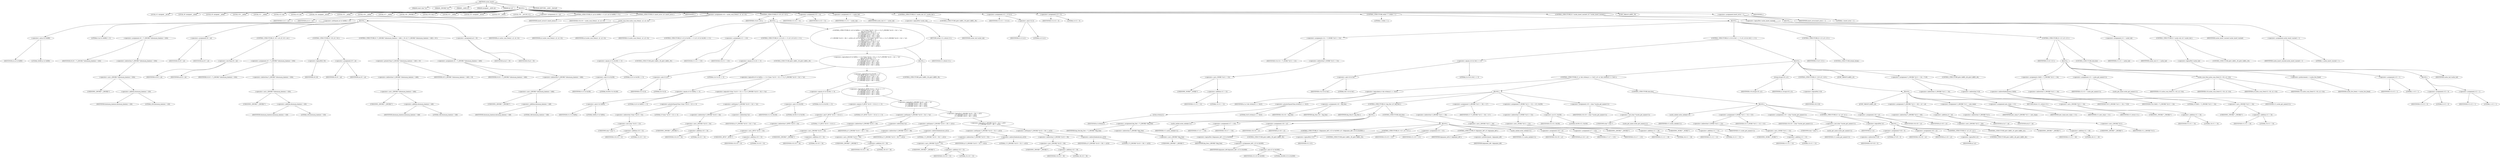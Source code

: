 digraph cache_insert {  
"1000118" [label = "(METHOD,cache_insert)" ]
"1000119" [label = "(PARAM,const char *a1)" ]
"1000120" [label = "(PARAM,_DWORD *a2)" ]
"1000121" [label = "(PARAM,__int64 a3)" ]
"1000122" [label = "(PARAM,unsigned __int64 a4)" ]
"1000123" [label = "(PARAM,int a5)" ]
"1000124" [label = "(BLOCK,,)" ]
"1000125" [label = "(LOCAL,v5: unsigned __int16)" ]
"1000126" [label = "(LOCAL,v8: unsigned __int64)" ]
"1000127" [label = "(LOCAL,v9: unsigned __int64)" ]
"1000128" [label = "(LOCAL,v10: __int64)" ]
"1000129" [label = "(LOCAL,v11: __int64)" ]
"1000130" [label = "(LOCAL,v12: int)" ]
"1000131" [label = "(LOCAL,v13: int)" ]
"1000132" [label = "(LOCAL,v14: unsigned __int16)" ]
"1000133" [label = "(LOCAL,v15: __int64)" ]
"1000134" [label = "(LOCAL,v16: __int64)" ]
"1000135" [label = "(LOCAL,v17: __int64)" ]
"1000136" [label = "(LOCAL,v18: _OWORD *)" ]
"1000137" [label = "(LOCAL,v19: char *)" ]
"1000138" [label = "(LOCAL,v21: __int64)" ]
"1000139" [label = "(LOCAL,v22: unsigned __int16)" ]
"1000140" [label = "(LOCAL,v23: __int64)" ]
"1000141" [label = "(LOCAL,v24: __int128 [ 4 ])" ]
"1000142" [label = "(<operator>.assignment,v5 = a5)" ]
"1000143" [label = "(IDENTIFIER,v5,v5 = a5)" ]
"1000144" [label = "(IDENTIFIER,a5,v5 = a5)" ]
"1000145" [label = "(CONTROL_STRUCTURE,if ( (a5 & 0x980) != 0 ),if ( (a5 & 0x980) != 0 ))" ]
"1000146" [label = "(<operator>.notEquals,(a5 & 0x980) != 0)" ]
"1000147" [label = "(<operator>.and,a5 & 0x980)" ]
"1000148" [label = "(IDENTIFIER,a5,a5 & 0x980)" ]
"1000149" [label = "(LITERAL,0x980,a5 & 0x980)" ]
"1000150" [label = "(LITERAL,0,(a5 & 0x980) != 0)" ]
"1000151" [label = "(BLOCK,,)" ]
"1000152" [label = "(<operator>.assignment,v8 = *(_QWORD *)(dnsmasq_daemon + 456))" ]
"1000153" [label = "(IDENTIFIER,v8,v8 = *(_QWORD *)(dnsmasq_daemon + 456))" ]
"1000154" [label = "(<operator>.indirection,*(_QWORD *)(dnsmasq_daemon + 456))" ]
"1000155" [label = "(<operator>.cast,(_QWORD *)(dnsmasq_daemon + 456))" ]
"1000156" [label = "(UNKNOWN,_QWORD *,_QWORD *)" ]
"1000157" [label = "(<operator>.addition,dnsmasq_daemon + 456)" ]
"1000158" [label = "(IDENTIFIER,dnsmasq_daemon,dnsmasq_daemon + 456)" ]
"1000159" [label = "(LITERAL,456,dnsmasq_daemon + 456)" ]
"1000160" [label = "(<operator>.assignment,v9 = a4)" ]
"1000161" [label = "(IDENTIFIER,v9,v9 = a4)" ]
"1000162" [label = "(IDENTIFIER,a4,v9 = a4)" ]
"1000163" [label = "(CONTROL_STRUCTURE,if ( v8 < a4 ),if ( v8 < a4 ))" ]
"1000164" [label = "(<operator>.lessThan,v8 < a4)" ]
"1000165" [label = "(IDENTIFIER,v8,v8 < a4)" ]
"1000166" [label = "(IDENTIFIER,a4,v8 < a4)" ]
"1000167" [label = "(<operator>.assignment,v9 = *(_QWORD *)(dnsmasq_daemon + 456))" ]
"1000168" [label = "(IDENTIFIER,v9,v9 = *(_QWORD *)(dnsmasq_daemon + 456))" ]
"1000169" [label = "(<operator>.indirection,*(_QWORD *)(dnsmasq_daemon + 456))" ]
"1000170" [label = "(<operator>.cast,(_QWORD *)(dnsmasq_daemon + 456))" ]
"1000171" [label = "(UNKNOWN,_QWORD *,_QWORD *)" ]
"1000172" [label = "(<operator>.addition,dnsmasq_daemon + 456)" ]
"1000173" [label = "(IDENTIFIER,dnsmasq_daemon,dnsmasq_daemon + 456)" ]
"1000174" [label = "(LITERAL,456,dnsmasq_daemon + 456)" ]
"1000175" [label = "(CONTROL_STRUCTURE,if ( !v8 ),if ( !v8 ))" ]
"1000176" [label = "(<operator>.logicalNot,!v8)" ]
"1000177" [label = "(IDENTIFIER,v8,!v8)" ]
"1000178" [label = "(<operator>.assignment,v9 = a4)" ]
"1000179" [label = "(IDENTIFIER,v9,v9 = a4)" ]
"1000180" [label = "(IDENTIFIER,a4,v9 = a4)" ]
"1000181" [label = "(CONTROL_STRUCTURE,if ( *(_QWORD *)(dnsmasq_daemon + 448) > v9 ),if ( *(_QWORD *)(dnsmasq_daemon + 448) > v9 ))" ]
"1000182" [label = "(<operator>.greaterThan,*(_QWORD *)(dnsmasq_daemon + 448) > v9)" ]
"1000183" [label = "(<operator>.indirection,*(_QWORD *)(dnsmasq_daemon + 448))" ]
"1000184" [label = "(<operator>.cast,(_QWORD *)(dnsmasq_daemon + 448))" ]
"1000185" [label = "(UNKNOWN,_QWORD *,_QWORD *)" ]
"1000186" [label = "(<operator>.addition,dnsmasq_daemon + 448)" ]
"1000187" [label = "(IDENTIFIER,dnsmasq_daemon,dnsmasq_daemon + 448)" ]
"1000188" [label = "(LITERAL,448,dnsmasq_daemon + 448)" ]
"1000189" [label = "(IDENTIFIER,v9,*(_QWORD *)(dnsmasq_daemon + 448) > v9)" ]
"1000190" [label = "(<operator>.assignment,v9 = *(_QWORD *)(dnsmasq_daemon + 448))" ]
"1000191" [label = "(IDENTIFIER,v9,v9 = *(_QWORD *)(dnsmasq_daemon + 448))" ]
"1000192" [label = "(<operator>.indirection,*(_QWORD *)(dnsmasq_daemon + 448))" ]
"1000193" [label = "(<operator>.cast,(_QWORD *)(dnsmasq_daemon + 448))" ]
"1000194" [label = "(UNKNOWN,_QWORD *,_QWORD *)" ]
"1000195" [label = "(<operator>.addition,dnsmasq_daemon + 448)" ]
"1000196" [label = "(IDENTIFIER,dnsmasq_daemon,dnsmasq_daemon + 448)" ]
"1000197" [label = "(LITERAL,448,dnsmasq_daemon + 448)" ]
"1000198" [label = "(<operator>.assignment,a4 = v9)" ]
"1000199" [label = "(IDENTIFIER,a4,a4 = v9)" ]
"1000200" [label = "(IDENTIFIER,v9,a4 = v9)" ]
"1000201" [label = "(CONTROL_STRUCTURE,if ( insert_error ),if ( insert_error ))" ]
"1000202" [label = "(IDENTIFIER,insert_error,if ( insert_error ))" ]
"1000203" [label = "(IDENTIFIER,L,)" ]
"1000204" [label = "(<operator>.assignment,v10 = cache_scan_free(a1, a2, a3, v5))" ]
"1000205" [label = "(IDENTIFIER,v10,v10 = cache_scan_free(a1, a2, a3, v5))" ]
"1000206" [label = "(cache_scan_free,cache_scan_free(a1, a2, a3, v5))" ]
"1000207" [label = "(IDENTIFIER,a1,cache_scan_free(a1, a2, a3, v5))" ]
"1000208" [label = "(IDENTIFIER,a2,cache_scan_free(a1, a2, a3, v5))" ]
"1000209" [label = "(IDENTIFIER,a3,cache_scan_free(a1, a2, a3, v5))" ]
"1000210" [label = "(IDENTIFIER,v5,cache_scan_free(a1, a2, a3, v5))" ]
"1000211" [label = "(CONTROL_STRUCTURE,if ( v10 ),if ( v10 ))" ]
"1000212" [label = "(IDENTIFIER,v10,if ( v10 ))" ]
"1000213" [label = "(BLOCK,,)" ]
"1000214" [label = "(CONTROL_STRUCTURE,if ( (v5 & 0x180) == 0 ),if ( (v5 & 0x180) == 0 ))" ]
"1000215" [label = "(<operator>.equals,(v5 & 0x180) == 0)" ]
"1000216" [label = "(<operator>.and,v5 & 0x180)" ]
"1000217" [label = "(IDENTIFIER,v5,v5 & 0x180)" ]
"1000218" [label = "(LITERAL,0x180,v5 & 0x180)" ]
"1000219" [label = "(LITERAL,0,(v5 & 0x180) == 0)" ]
"1000220" [label = "(CONTROL_STRUCTURE,goto LABEL_39;,goto LABEL_39;)" ]
"1000221" [label = "(<operator>.assignment,v11 = v10)" ]
"1000222" [label = "(IDENTIFIER,v11,v11 = v10)" ]
"1000223" [label = "(IDENTIFIER,v10,v11 = v10)" ]
"1000224" [label = "(CONTROL_STRUCTURE,if ( (v5 & 8) == 0 ),if ( (v5 & 8) == 0 ))" ]
"1000225" [label = "(<operator>.equals,(v5 & 8) == 0)" ]
"1000226" [label = "(<operator>.and,v5 & 8)" ]
"1000227" [label = "(IDENTIFIER,v5,v5 & 8)" ]
"1000228" [label = "(LITERAL,8,v5 & 8)" ]
"1000229" [label = "(LITERAL,0,(v5 & 8) == 0)" ]
"1000230" [label = "(CONTROL_STRUCTURE,goto LABEL_39;,goto LABEL_39;)" ]
"1000231" [label = "(CONTROL_STRUCTURE,if ( ((v5 & 0x80u) == 0 || *(char *)(v10 + 52) >= 0 || *(_DWORD *)(v10 + 24) != *a2)\n      && ((v5 & 0x100) == 0\n       || (*(_BYTE *)(v10 + 53) & 1) == 0\n       || *(_DWORD *)(v10 + 24) != *a2\n       || *(_DWORD *)(v10 + 28) != a2[1]\n       || *(_DWORD *)(v10 + 32) != a2[2]\n       || *(_DWORD *)(v10 + 36) != a2[3]) ),if ( ((v5 & 0x80u) == 0 || *(char *)(v10 + 52) >= 0 || *(_DWORD *)(v10 + 24) != *a2)\n      && ((v5 & 0x100) == 0\n       || (*(_BYTE *)(v10 + 53) & 1) == 0\n       || *(_DWORD *)(v10 + 24) != *a2\n       || *(_DWORD *)(v10 + 28) != a2[1]\n       || *(_DWORD *)(v10 + 32) != a2[2]\n       || *(_DWORD *)(v10 + 36) != a2[3]) ))" ]
"1000232" [label = "(<operator>.logicalAnd,((v5 & 0x80u) == 0 || *(char *)(v10 + 52) >= 0 || *(_DWORD *)(v10 + 24) != *a2)\n      && ((v5 & 0x100) == 0\n       || (*(_BYTE *)(v10 + 53) & 1) == 0\n       || *(_DWORD *)(v10 + 24) != *a2\n       || *(_DWORD *)(v10 + 28) != a2[1]\n       || *(_DWORD *)(v10 + 32) != a2[2]\n       || *(_DWORD *)(v10 + 36) != a2[3]))" ]
"1000233" [label = "(<operator>.logicalOr,(v5 & 0x80u) == 0 || *(char *)(v10 + 52) >= 0 || *(_DWORD *)(v10 + 24) != *a2)" ]
"1000234" [label = "(<operator>.equals,(v5 & 0x80u) == 0)" ]
"1000235" [label = "(<operator>.and,v5 & 0x80u)" ]
"1000236" [label = "(IDENTIFIER,v5,v5 & 0x80u)" ]
"1000237" [label = "(LITERAL,0x80u,v5 & 0x80u)" ]
"1000238" [label = "(LITERAL,0,(v5 & 0x80u) == 0)" ]
"1000239" [label = "(<operator>.logicalOr,*(char *)(v10 + 52) >= 0 || *(_DWORD *)(v10 + 24) != *a2)" ]
"1000240" [label = "(<operator>.greaterEqualsThan,*(char *)(v10 + 52) >= 0)" ]
"1000241" [label = "(<operator>.indirection,*(char *)(v10 + 52))" ]
"1000242" [label = "(<operator>.cast,(char *)(v10 + 52))" ]
"1000243" [label = "(UNKNOWN,char *,char *)" ]
"1000244" [label = "(<operator>.addition,v10 + 52)" ]
"1000245" [label = "(IDENTIFIER,v10,v10 + 52)" ]
"1000246" [label = "(LITERAL,52,v10 + 52)" ]
"1000247" [label = "(LITERAL,0,*(char *)(v10 + 52) >= 0)" ]
"1000248" [label = "(<operator>.notEquals,*(_DWORD *)(v10 + 24) != *a2)" ]
"1000249" [label = "(<operator>.indirection,*(_DWORD *)(v10 + 24))" ]
"1000250" [label = "(<operator>.cast,(_DWORD *)(v10 + 24))" ]
"1000251" [label = "(UNKNOWN,_DWORD *,_DWORD *)" ]
"1000252" [label = "(<operator>.addition,v10 + 24)" ]
"1000253" [label = "(IDENTIFIER,v10,v10 + 24)" ]
"1000254" [label = "(LITERAL,24,v10 + 24)" ]
"1000255" [label = "(<operator>.indirection,*a2)" ]
"1000256" [label = "(IDENTIFIER,a2,*(_DWORD *)(v10 + 24) != *a2)" ]
"1000257" [label = "(<operator>.logicalOr,(v5 & 0x100) == 0\n       || (*(_BYTE *)(v10 + 53) & 1) == 0\n       || *(_DWORD *)(v10 + 24) != *a2\n       || *(_DWORD *)(v10 + 28) != a2[1]\n       || *(_DWORD *)(v10 + 32) != a2[2]\n       || *(_DWORD *)(v10 + 36) != a2[3])" ]
"1000258" [label = "(<operator>.equals,(v5 & 0x100) == 0)" ]
"1000259" [label = "(<operator>.and,v5 & 0x100)" ]
"1000260" [label = "(IDENTIFIER,v5,v5 & 0x100)" ]
"1000261" [label = "(LITERAL,0x100,v5 & 0x100)" ]
"1000262" [label = "(LITERAL,0,(v5 & 0x100) == 0)" ]
"1000263" [label = "(<operator>.logicalOr,(*(_BYTE *)(v10 + 53) & 1) == 0\n       || *(_DWORD *)(v10 + 24) != *a2\n       || *(_DWORD *)(v10 + 28) != a2[1]\n       || *(_DWORD *)(v10 + 32) != a2[2]\n       || *(_DWORD *)(v10 + 36) != a2[3])" ]
"1000264" [label = "(<operator>.equals,(*(_BYTE *)(v10 + 53) & 1) == 0)" ]
"1000265" [label = "(<operator>.and,*(_BYTE *)(v10 + 53) & 1)" ]
"1000266" [label = "(<operator>.indirection,*(_BYTE *)(v10 + 53))" ]
"1000267" [label = "(<operator>.cast,(_BYTE *)(v10 + 53))" ]
"1000268" [label = "(UNKNOWN,_BYTE *,_BYTE *)" ]
"1000269" [label = "(<operator>.addition,v10 + 53)" ]
"1000270" [label = "(IDENTIFIER,v10,v10 + 53)" ]
"1000271" [label = "(LITERAL,53,v10 + 53)" ]
"1000272" [label = "(LITERAL,1,*(_BYTE *)(v10 + 53) & 1)" ]
"1000273" [label = "(LITERAL,0,(*(_BYTE *)(v10 + 53) & 1) == 0)" ]
"1000274" [label = "(<operator>.logicalOr,*(_DWORD *)(v10 + 24) != *a2\n       || *(_DWORD *)(v10 + 28) != a2[1]\n       || *(_DWORD *)(v10 + 32) != a2[2]\n       || *(_DWORD *)(v10 + 36) != a2[3])" ]
"1000275" [label = "(<operator>.notEquals,*(_DWORD *)(v10 + 24) != *a2)" ]
"1000276" [label = "(<operator>.indirection,*(_DWORD *)(v10 + 24))" ]
"1000277" [label = "(<operator>.cast,(_DWORD *)(v10 + 24))" ]
"1000278" [label = "(UNKNOWN,_DWORD *,_DWORD *)" ]
"1000279" [label = "(<operator>.addition,v10 + 24)" ]
"1000280" [label = "(IDENTIFIER,v10,v10 + 24)" ]
"1000281" [label = "(LITERAL,24,v10 + 24)" ]
"1000282" [label = "(<operator>.indirection,*a2)" ]
"1000283" [label = "(IDENTIFIER,a2,*(_DWORD *)(v10 + 24) != *a2)" ]
"1000284" [label = "(<operator>.logicalOr,*(_DWORD *)(v10 + 28) != a2[1]\n       || *(_DWORD *)(v10 + 32) != a2[2]\n       || *(_DWORD *)(v10 + 36) != a2[3])" ]
"1000285" [label = "(<operator>.notEquals,*(_DWORD *)(v10 + 28) != a2[1])" ]
"1000286" [label = "(<operator>.indirection,*(_DWORD *)(v10 + 28))" ]
"1000287" [label = "(<operator>.cast,(_DWORD *)(v10 + 28))" ]
"1000288" [label = "(UNKNOWN,_DWORD *,_DWORD *)" ]
"1000289" [label = "(<operator>.addition,v10 + 28)" ]
"1000290" [label = "(IDENTIFIER,v10,v10 + 28)" ]
"1000291" [label = "(LITERAL,28,v10 + 28)" ]
"1000292" [label = "(<operator>.indirectIndexAccess,a2[1])" ]
"1000293" [label = "(IDENTIFIER,a2,*(_DWORD *)(v10 + 28) != a2[1])" ]
"1000294" [label = "(LITERAL,1,*(_DWORD *)(v10 + 28) != a2[1])" ]
"1000295" [label = "(<operator>.logicalOr,*(_DWORD *)(v10 + 32) != a2[2]\n       || *(_DWORD *)(v10 + 36) != a2[3])" ]
"1000296" [label = "(<operator>.notEquals,*(_DWORD *)(v10 + 32) != a2[2])" ]
"1000297" [label = "(<operator>.indirection,*(_DWORD *)(v10 + 32))" ]
"1000298" [label = "(<operator>.cast,(_DWORD *)(v10 + 32))" ]
"1000299" [label = "(UNKNOWN,_DWORD *,_DWORD *)" ]
"1000300" [label = "(<operator>.addition,v10 + 32)" ]
"1000301" [label = "(IDENTIFIER,v10,v10 + 32)" ]
"1000302" [label = "(LITERAL,32,v10 + 32)" ]
"1000303" [label = "(<operator>.indirectIndexAccess,a2[2])" ]
"1000304" [label = "(IDENTIFIER,a2,*(_DWORD *)(v10 + 32) != a2[2])" ]
"1000305" [label = "(LITERAL,2,*(_DWORD *)(v10 + 32) != a2[2])" ]
"1000306" [label = "(<operator>.notEquals,*(_DWORD *)(v10 + 36) != a2[3])" ]
"1000307" [label = "(<operator>.indirection,*(_DWORD *)(v10 + 36))" ]
"1000308" [label = "(<operator>.cast,(_DWORD *)(v10 + 36))" ]
"1000309" [label = "(UNKNOWN,_DWORD *,_DWORD *)" ]
"1000310" [label = "(<operator>.addition,v10 + 36)" ]
"1000311" [label = "(IDENTIFIER,v10,v10 + 36)" ]
"1000312" [label = "(LITERAL,36,v10 + 36)" ]
"1000313" [label = "(<operator>.indirectIndexAccess,a2[3])" ]
"1000314" [label = "(IDENTIFIER,a2,*(_DWORD *)(v10 + 36) != a2[3])" ]
"1000315" [label = "(LITERAL,3,*(_DWORD *)(v10 + 36) != a2[3])" ]
"1000316" [label = "(BLOCK,,)" ]
"1000317" [label = "(CONTROL_STRUCTURE,goto LABEL_39;,goto LABEL_39;)" ]
"1000318" [label = "(RETURN,return v11;,return v11;)" ]
"1000319" [label = "(IDENTIFIER,v11,return v11;)" ]
"1000320" [label = "(<operator>.assignment,v22 = v5)" ]
"1000321" [label = "(IDENTIFIER,v22,v22 = v5)" ]
"1000322" [label = "(IDENTIFIER,v5,v22 = v5)" ]
"1000323" [label = "(<operator>.assignment,v11 = cache_tail)" ]
"1000324" [label = "(IDENTIFIER,v11,v11 = cache_tail)" ]
"1000325" [label = "(IDENTIFIER,cache_tail,v11 = cache_tail)" ]
"1000326" [label = "(CONTROL_STRUCTURE,if ( !cache_tail ),if ( !cache_tail ))" ]
"1000327" [label = "(<operator>.logicalNot,!cache_tail)" ]
"1000328" [label = "(IDENTIFIER,cache_tail,!cache_tail)" ]
"1000329" [label = "(CONTROL_STRUCTURE,goto LABEL_39;,goto LABEL_39;)" ]
"1000330" [label = "(<operator>.assignment,v12 = v5 & 4)" ]
"1000331" [label = "(IDENTIFIER,v12,v12 = v5 & 4)" ]
"1000332" [label = "(<operator>.and,v5 & 4)" ]
"1000333" [label = "(IDENTIFIER,v5,v5 & 4)" ]
"1000334" [label = "(LITERAL,4,v5 & 4)" ]
"1000335" [label = "(<operator>.assignment,v13 = 0)" ]
"1000336" [label = "(IDENTIFIER,v13,v13 = 0)" ]
"1000337" [label = "(LITERAL,0,v13 = 0)" ]
"1000338" [label = "(CONTROL_STRUCTURE,while ( 1 ),while ( 1 ))" ]
"1000339" [label = "(LITERAL,1,while ( 1 ))" ]
"1000340" [label = "(BLOCK,,)" ]
"1000341" [label = "(<operator>.assignment,v14 = *(_WORD *)(v11 + 52))" ]
"1000342" [label = "(IDENTIFIER,v14,v14 = *(_WORD *)(v11 + 52))" ]
"1000343" [label = "(<operator>.indirection,*(_WORD *)(v11 + 52))" ]
"1000344" [label = "(<operator>.cast,(_WORD *)(v11 + 52))" ]
"1000345" [label = "(UNKNOWN,_WORD *,_WORD *)" ]
"1000346" [label = "(<operator>.addition,v11 + 52)" ]
"1000347" [label = "(IDENTIFIER,v11,v11 + 52)" ]
"1000348" [label = "(LITERAL,52,v11 + 52)" ]
"1000349" [label = "(CONTROL_STRUCTURE,if ( (v14 & 0xC) == 0 ),if ( (v14 & 0xC) == 0 ))" ]
"1000350" [label = "(<operator>.equals,(v14 & 0xC) == 0)" ]
"1000351" [label = "(<operator>.and,v14 & 0xC)" ]
"1000352" [label = "(IDENTIFIER,v14,v14 & 0xC)" ]
"1000353" [label = "(LITERAL,0xC,v14 & 0xC)" ]
"1000354" [label = "(LITERAL,0,(v14 & 0xC) == 0)" ]
"1000355" [label = "(BLOCK,,)" ]
"1000356" [label = "(CONTROL_STRUCTURE,if ( a1 && strlen(a1) >= 0x32 ),if ( a1 && strlen(a1) >= 0x32 ))" ]
"1000357" [label = "(<operator>.logicalAnd,a1 && strlen(a1) >= 0x32)" ]
"1000358" [label = "(IDENTIFIER,a1,a1 && strlen(a1) >= 0x32)" ]
"1000359" [label = "(<operator>.greaterEqualsThan,strlen(a1) >= 0x32)" ]
"1000360" [label = "(strlen,strlen(a1))" ]
"1000361" [label = "(IDENTIFIER,a1,strlen(a1))" ]
"1000362" [label = "(LITERAL,0x32,strlen(a1) >= 0x32)" ]
"1000363" [label = "(BLOCK,,)" ]
"1000364" [label = "(<operator>.assignment,v16 = big_free)" ]
"1000365" [label = "(IDENTIFIER,v16,v16 = big_free)" ]
"1000366" [label = "(IDENTIFIER,big_free,v16 = big_free)" ]
"1000367" [label = "(CONTROL_STRUCTURE,if ( big_free ),if ( big_free ))" ]
"1000368" [label = "(IDENTIFIER,big_free,if ( big_free ))" ]
"1000369" [label = "(BLOCK,,)" ]
"1000370" [label = "(<operator>.assignment,big_free = *(_QWORD *)big_free)" ]
"1000371" [label = "(IDENTIFIER,big_free,big_free = *(_QWORD *)big_free)" ]
"1000372" [label = "(<operator>.indirection,*(_QWORD *)big_free)" ]
"1000373" [label = "(<operator>.cast,(_QWORD *)big_free)" ]
"1000374" [label = "(UNKNOWN,_QWORD *,_QWORD *)" ]
"1000375" [label = "(IDENTIFIER,big_free,(_QWORD *)big_free)" ]
"1000376" [label = "(cache_unlink,cache_unlink(v11))" ]
"1000377" [label = "(IDENTIFIER,v11,cache_unlink(v11))" ]
"1000378" [label = "(<operator>.assignment,v17 = v16)" ]
"1000379" [label = "(IDENTIFIER,v17,v17 = v16)" ]
"1000380" [label = "(IDENTIFIER,v16,v17 = v16)" ]
"1000381" [label = "(<operator>.assignment,v18 = a2)" ]
"1000382" [label = "(IDENTIFIER,v18,v18 = a2)" ]
"1000383" [label = "(IDENTIFIER,a2,v18 = a2)" ]
"1000384" [label = "(CONTROL_STRUCTURE,else,else)" ]
"1000385" [label = "(BLOCK,,)" ]
"1000386" [label = "(CONTROL_STRUCTURE,if ( !(bignames_left | v22 & 0x5000) ),if ( !(bignames_left | v22 & 0x5000) ))" ]
"1000387" [label = "(<operator>.logicalNot,!(bignames_left | v22 & 0x5000))" ]
"1000388" [label = "(<operator>.or,bignames_left | v22 & 0x5000)" ]
"1000389" [label = "(IDENTIFIER,bignames_left,bignames_left | v22 & 0x5000)" ]
"1000390" [label = "(<operator>.and,v22 & 0x5000)" ]
"1000391" [label = "(IDENTIFIER,v22,v22 & 0x5000)" ]
"1000392" [label = "(LITERAL,0x5000,v22 & 0x5000)" ]
"1000393" [label = "(CONTROL_STRUCTURE,goto LABEL_39;,goto LABEL_39;)" ]
"1000394" [label = "(CONTROL_STRUCTURE,if ( !v21 ),if ( !v21 ))" ]
"1000395" [label = "(<operator>.logicalNot,!v21)" ]
"1000396" [label = "(IDENTIFIER,v21,!v21)" ]
"1000397" [label = "(CONTROL_STRUCTURE,goto LABEL_39;,goto LABEL_39;)" ]
"1000398" [label = "(<operator>.assignment,v23 = v21)" ]
"1000399" [label = "(IDENTIFIER,v23,v23 = v21)" ]
"1000400" [label = "(IDENTIFIER,v21,v23 = v21)" ]
"1000401" [label = "(CONTROL_STRUCTURE,if ( bignames_left ),if ( bignames_left ))" ]
"1000402" [label = "(IDENTIFIER,bignames_left,if ( bignames_left ))" ]
"1000403" [label = "(<operator>.preDecrement,--bignames_left)" ]
"1000404" [label = "(IDENTIFIER,bignames_left,--bignames_left)" ]
"1000405" [label = "(cache_unlink,cache_unlink(v11))" ]
"1000406" [label = "(IDENTIFIER,v11,cache_unlink(v11))" ]
"1000407" [label = "(<operator>.assignment,v18 = a2)" ]
"1000408" [label = "(IDENTIFIER,v18,v18 = a2)" ]
"1000409" [label = "(IDENTIFIER,a2,v18 = a2)" ]
"1000410" [label = "(<operator>.assignment,v17 = v23)" ]
"1000411" [label = "(IDENTIFIER,v17,v17 = v23)" ]
"1000412" [label = "(IDENTIFIER,v23,v17 = v23)" ]
"1000413" [label = "(<operator>.assignment,*(_QWORD *)(v11 + 56) = v17)" ]
"1000414" [label = "(<operator>.indirection,*(_QWORD *)(v11 + 56))" ]
"1000415" [label = "(<operator>.cast,(_QWORD *)(v11 + 56))" ]
"1000416" [label = "(UNKNOWN,_QWORD *,_QWORD *)" ]
"1000417" [label = "(<operator>.addition,v11 + 56)" ]
"1000418" [label = "(IDENTIFIER,v11,v11 + 56)" ]
"1000419" [label = "(LITERAL,56,v11 + 56)" ]
"1000420" [label = "(IDENTIFIER,v17,*(_QWORD *)(v11 + 56) = v17)" ]
"1000421" [label = "(<operator>.assignment,*(_WORD *)(v11 + 52) = v22 | 0x200)" ]
"1000422" [label = "(<operator>.indirection,*(_WORD *)(v11 + 52))" ]
"1000423" [label = "(<operator>.cast,(_WORD *)(v11 + 52))" ]
"1000424" [label = "(UNKNOWN,_WORD *,_WORD *)" ]
"1000425" [label = "(<operator>.addition,v11 + 52)" ]
"1000426" [label = "(IDENTIFIER,v11,v11 + 52)" ]
"1000427" [label = "(LITERAL,52,v11 + 52)" ]
"1000428" [label = "(<operator>.or,v22 | 0x200)" ]
"1000429" [label = "(IDENTIFIER,v22,v22 | 0x200)" ]
"1000430" [label = "(LITERAL,0x200,v22 | 0x200)" ]
"1000431" [label = "(<operator>.assignment,v19 = (char *)cache_get_name(v11))" ]
"1000432" [label = "(IDENTIFIER,v19,v19 = (char *)cache_get_name(v11))" ]
"1000433" [label = "(<operator>.cast,(char *)cache_get_name(v11))" ]
"1000434" [label = "(UNKNOWN,char *,char *)" ]
"1000435" [label = "(cache_get_name,cache_get_name(v11))" ]
"1000436" [label = "(IDENTIFIER,v11,cache_get_name(v11))" ]
"1000437" [label = "(CONTROL_STRUCTURE,else,else)" ]
"1000438" [label = "(BLOCK,,)" ]
"1000439" [label = "(cache_unlink,cache_unlink(v11))" ]
"1000440" [label = "(IDENTIFIER,v11,cache_unlink(v11))" ]
"1000441" [label = "(<operator>.assignment,*(_WORD *)(v11 + 52) = v22)" ]
"1000442" [label = "(<operator>.indirection,*(_WORD *)(v11 + 52))" ]
"1000443" [label = "(<operator>.cast,(_WORD *)(v11 + 52))" ]
"1000444" [label = "(UNKNOWN,_WORD *,_WORD *)" ]
"1000445" [label = "(<operator>.addition,v11 + 52)" ]
"1000446" [label = "(IDENTIFIER,v11,v11 + 52)" ]
"1000447" [label = "(LITERAL,52,v11 + 52)" ]
"1000448" [label = "(IDENTIFIER,v22,*(_WORD *)(v11 + 52) = v22)" ]
"1000449" [label = "(<operator>.assignment,v19 = (char *)cache_get_name(v11))" ]
"1000450" [label = "(IDENTIFIER,v19,v19 = (char *)cache_get_name(v11))" ]
"1000451" [label = "(<operator>.cast,(char *)cache_get_name(v11))" ]
"1000452" [label = "(UNKNOWN,char *,char *)" ]
"1000453" [label = "(cache_get_name,cache_get_name(v11))" ]
"1000454" [label = "(IDENTIFIER,v11,cache_get_name(v11))" ]
"1000455" [label = "(CONTROL_STRUCTURE,if ( !a1 ),if ( !a1 ))" ]
"1000456" [label = "(<operator>.logicalNot,!a1)" ]
"1000457" [label = "(IDENTIFIER,a1,!a1)" ]
"1000458" [label = "(BLOCK,,)" ]
"1000459" [label = "(<operator>.assignment,*v19 = 0)" ]
"1000460" [label = "(<operator>.indirection,*v19)" ]
"1000461" [label = "(IDENTIFIER,v19,*v19 = 0)" ]
"1000462" [label = "(LITERAL,0,*v19 = 0)" ]
"1000463" [label = "(<operator>.assignment,v18 = a2)" ]
"1000464" [label = "(IDENTIFIER,v18,v18 = a2)" ]
"1000465" [label = "(IDENTIFIER,a2,v18 = a2)" ]
"1000466" [label = "(CONTROL_STRUCTURE,if ( !a2 ),if ( !a2 ))" ]
"1000467" [label = "(<operator>.logicalNot,!a2)" ]
"1000468" [label = "(IDENTIFIER,a2,!a2)" ]
"1000469" [label = "(CONTROL_STRUCTURE,goto LABEL_46;,goto LABEL_46;)" ]
"1000470" [label = "(CONTROL_STRUCTURE,goto LABEL_45;,goto LABEL_45;)" ]
"1000471" [label = "(<operator>.assignment,v18 = a2)" ]
"1000472" [label = "(IDENTIFIER,v18,v18 = a2)" ]
"1000473" [label = "(IDENTIFIER,a2,v18 = a2)" ]
"1000474" [label = "(strcpy,strcpy(v19, a1))" ]
"1000475" [label = "(IDENTIFIER,v19,strcpy(v19, a1))" ]
"1000476" [label = "(IDENTIFIER,a1,strcpy(v19, a1))" ]
"1000477" [label = "(CONTROL_STRUCTURE,if ( !v18 ),if ( !v18 ))" ]
"1000478" [label = "(<operator>.logicalNot,!v18)" ]
"1000479" [label = "(IDENTIFIER,v18,!v18)" ]
"1000480" [label = "(BLOCK,,)" ]
"1000481" [label = "(JUMP_TARGET,LABEL_46)" ]
"1000482" [label = "(<operator>.assignment,*(_QWORD *)(v11 + 40) = a3 + a4)" ]
"1000483" [label = "(<operator>.indirection,*(_QWORD *)(v11 + 40))" ]
"1000484" [label = "(<operator>.cast,(_QWORD *)(v11 + 40))" ]
"1000485" [label = "(UNKNOWN,_QWORD *,_QWORD *)" ]
"1000486" [label = "(<operator>.addition,v11 + 40)" ]
"1000487" [label = "(IDENTIFIER,v11,v11 + 40)" ]
"1000488" [label = "(LITERAL,40,v11 + 40)" ]
"1000489" [label = "(<operator>.addition,a3 + a4)" ]
"1000490" [label = "(IDENTIFIER,a3,a3 + a4)" ]
"1000491" [label = "(IDENTIFIER,a4,a3 + a4)" ]
"1000492" [label = "(<operator>.assignment,*(_QWORD *)v11 = new_chain)" ]
"1000493" [label = "(<operator>.indirection,*(_QWORD *)v11)" ]
"1000494" [label = "(<operator>.cast,(_QWORD *)v11)" ]
"1000495" [label = "(UNKNOWN,_QWORD *,_QWORD *)" ]
"1000496" [label = "(IDENTIFIER,v11,(_QWORD *)v11)" ]
"1000497" [label = "(IDENTIFIER,new_chain,*(_QWORD *)v11 = new_chain)" ]
"1000498" [label = "(<operator>.assignment,new_chain = v11)" ]
"1000499" [label = "(IDENTIFIER,new_chain,new_chain = v11)" ]
"1000500" [label = "(IDENTIFIER,v11,new_chain = v11)" ]
"1000501" [label = "(RETURN,return v11;,return v11;)" ]
"1000502" [label = "(IDENTIFIER,v11,return v11;)" ]
"1000503" [label = "(JUMP_TARGET,LABEL_45)" ]
"1000504" [label = "(<operator>.assignment,*(_OWORD *)(v11 + 24) = *v18)" ]
"1000505" [label = "(<operator>.indirection,*(_OWORD *)(v11 + 24))" ]
"1000506" [label = "(<operator>.cast,(_OWORD *)(v11 + 24))" ]
"1000507" [label = "(UNKNOWN,_OWORD *,_OWORD *)" ]
"1000508" [label = "(<operator>.addition,v11 + 24)" ]
"1000509" [label = "(IDENTIFIER,v11,v11 + 24)" ]
"1000510" [label = "(LITERAL,24,v11 + 24)" ]
"1000511" [label = "(<operator>.indirection,*v18)" ]
"1000512" [label = "(IDENTIFIER,v18,*(_OWORD *)(v11 + 24) = *v18)" ]
"1000513" [label = "(CONTROL_STRUCTURE,goto LABEL_46;,goto LABEL_46;)" ]
"1000514" [label = "(CONTROL_STRUCTURE,if ( v13 ),if ( v13 ))" ]
"1000515" [label = "(IDENTIFIER,v13,if ( v13 ))" ]
"1000516" [label = "(CONTROL_STRUCTURE,break;,break;)" ]
"1000517" [label = "(CONTROL_STRUCTURE,if ( v12 ),if ( v12 ))" ]
"1000518" [label = "(IDENTIFIER,v12,if ( v12 ))" ]
"1000519" [label = "(BLOCK,,)" ]
"1000520" [label = "(<operator>.assignment,v24[0] = *(_OWORD *)(v11 + 24))" ]
"1000521" [label = "(<operator>.indirectIndexAccess,v24[0])" ]
"1000522" [label = "(IDENTIFIER,v24,v24[0] = *(_OWORD *)(v11 + 24))" ]
"1000523" [label = "(LITERAL,0,v24[0] = *(_OWORD *)(v11 + 24))" ]
"1000524" [label = "(<operator>.indirection,*(_OWORD *)(v11 + 24))" ]
"1000525" [label = "(<operator>.cast,(_OWORD *)(v11 + 24))" ]
"1000526" [label = "(UNKNOWN,_OWORD *,_OWORD *)" ]
"1000527" [label = "(<operator>.addition,v11 + 24)" ]
"1000528" [label = "(IDENTIFIER,v11,v11 + 24)" ]
"1000529" [label = "(LITERAL,24,v11 + 24)" ]
"1000530" [label = "(<operator>.assignment,v15 = cache_get_name(v11))" ]
"1000531" [label = "(IDENTIFIER,v15,v15 = cache_get_name(v11))" ]
"1000532" [label = "(cache_get_name,cache_get_name(v11))" ]
"1000533" [label = "(IDENTIFIER,v11,cache_get_name(v11))" ]
"1000534" [label = "(cache_scan_free,cache_scan_free(v15, v24, a3, v14))" ]
"1000535" [label = "(IDENTIFIER,v15,cache_scan_free(v15, v24, a3, v14))" ]
"1000536" [label = "(IDENTIFIER,v24,cache_scan_free(v15, v24, a3, v14))" ]
"1000537" [label = "(IDENTIFIER,a3,cache_scan_free(v15, v24, a3, v14))" ]
"1000538" [label = "(IDENTIFIER,v14,cache_scan_free(v15, v24, a3, v14))" ]
"1000539" [label = "(<operator>.preIncrement,++cache_live_freed)" ]
"1000540" [label = "(IDENTIFIER,cache_live_freed,++cache_live_freed)" ]
"1000541" [label = "(<operator>.assignment,v13 = 1)" ]
"1000542" [label = "(IDENTIFIER,v13,v13 = 1)" ]
"1000543" [label = "(LITERAL,1,v13 = 1)" ]
"1000544" [label = "(CONTROL_STRUCTURE,else,else)" ]
"1000545" [label = "(BLOCK,,)" ]
"1000546" [label = "(<operator>.assignment,v13 = 0)" ]
"1000547" [label = "(IDENTIFIER,v13,v13 = 0)" ]
"1000548" [label = "(LITERAL,0,v13 = 0)" ]
"1000549" [label = "(<operator>.assignment,v12 = 1)" ]
"1000550" [label = "(IDENTIFIER,v12,v12 = 1)" ]
"1000551" [label = "(LITERAL,1,v12 = 1)" ]
"1000552" [label = "(<operator>.assignment,v11 = cache_tail)" ]
"1000553" [label = "(IDENTIFIER,v11,v11 = cache_tail)" ]
"1000554" [label = "(IDENTIFIER,cache_tail,v11 = cache_tail)" ]
"1000555" [label = "(CONTROL_STRUCTURE,if ( !cache_tail ),if ( !cache_tail ))" ]
"1000556" [label = "(<operator>.logicalNot,!cache_tail)" ]
"1000557" [label = "(IDENTIFIER,cache_tail,!cache_tail)" ]
"1000558" [label = "(CONTROL_STRUCTURE,goto LABEL_39;,goto LABEL_39;)" ]
"1000559" [label = "(CONTROL_STRUCTURE,if ( !cache_insert_warned ),if ( !cache_insert_warned ))" ]
"1000560" [label = "(<operator>.logicalNot,!cache_insert_warned)" ]
"1000561" [label = "(IDENTIFIER,cache_insert_warned,!cache_insert_warned)" ]
"1000562" [label = "(BLOCK,,)" ]
"1000563" [label = "(<operator>.assignment,cache_insert_warned = 1)" ]
"1000564" [label = "(IDENTIFIER,cache_insert_warned,cache_insert_warned = 1)" ]
"1000565" [label = "(LITERAL,1,cache_insert_warned = 1)" ]
"1000566" [label = "(JUMP_TARGET,LABEL_39)" ]
"1000567" [label = "(<operator>.assignment,insert_error = 1)" ]
"1000568" [label = "(IDENTIFIER,insert_error,insert_error = 1)" ]
"1000569" [label = "(LITERAL,1,insert_error = 1)" ]
"1000570" [label = "(IDENTIFIER,L,)" ]
"1000571" [label = "(METHOD_RETURN,__int64 __fastcall)" ]
  "1000118" -> "1000119" 
  "1000118" -> "1000120" 
  "1000118" -> "1000121" 
  "1000118" -> "1000122" 
  "1000118" -> "1000123" 
  "1000118" -> "1000124" 
  "1000118" -> "1000571" 
  "1000124" -> "1000125" 
  "1000124" -> "1000126" 
  "1000124" -> "1000127" 
  "1000124" -> "1000128" 
  "1000124" -> "1000129" 
  "1000124" -> "1000130" 
  "1000124" -> "1000131" 
  "1000124" -> "1000132" 
  "1000124" -> "1000133" 
  "1000124" -> "1000134" 
  "1000124" -> "1000135" 
  "1000124" -> "1000136" 
  "1000124" -> "1000137" 
  "1000124" -> "1000138" 
  "1000124" -> "1000139" 
  "1000124" -> "1000140" 
  "1000124" -> "1000141" 
  "1000124" -> "1000142" 
  "1000124" -> "1000145" 
  "1000124" -> "1000201" 
  "1000124" -> "1000203" 
  "1000124" -> "1000204" 
  "1000124" -> "1000211" 
  "1000124" -> "1000320" 
  "1000124" -> "1000323" 
  "1000124" -> "1000326" 
  "1000124" -> "1000330" 
  "1000124" -> "1000335" 
  "1000124" -> "1000338" 
  "1000124" -> "1000559" 
  "1000124" -> "1000566" 
  "1000124" -> "1000567" 
  "1000124" -> "1000570" 
  "1000142" -> "1000143" 
  "1000142" -> "1000144" 
  "1000145" -> "1000146" 
  "1000145" -> "1000151" 
  "1000146" -> "1000147" 
  "1000146" -> "1000150" 
  "1000147" -> "1000148" 
  "1000147" -> "1000149" 
  "1000151" -> "1000152" 
  "1000151" -> "1000160" 
  "1000151" -> "1000163" 
  "1000151" -> "1000175" 
  "1000151" -> "1000181" 
  "1000151" -> "1000198" 
  "1000152" -> "1000153" 
  "1000152" -> "1000154" 
  "1000154" -> "1000155" 
  "1000155" -> "1000156" 
  "1000155" -> "1000157" 
  "1000157" -> "1000158" 
  "1000157" -> "1000159" 
  "1000160" -> "1000161" 
  "1000160" -> "1000162" 
  "1000163" -> "1000164" 
  "1000163" -> "1000167" 
  "1000164" -> "1000165" 
  "1000164" -> "1000166" 
  "1000167" -> "1000168" 
  "1000167" -> "1000169" 
  "1000169" -> "1000170" 
  "1000170" -> "1000171" 
  "1000170" -> "1000172" 
  "1000172" -> "1000173" 
  "1000172" -> "1000174" 
  "1000175" -> "1000176" 
  "1000175" -> "1000178" 
  "1000176" -> "1000177" 
  "1000178" -> "1000179" 
  "1000178" -> "1000180" 
  "1000181" -> "1000182" 
  "1000181" -> "1000190" 
  "1000182" -> "1000183" 
  "1000182" -> "1000189" 
  "1000183" -> "1000184" 
  "1000184" -> "1000185" 
  "1000184" -> "1000186" 
  "1000186" -> "1000187" 
  "1000186" -> "1000188" 
  "1000190" -> "1000191" 
  "1000190" -> "1000192" 
  "1000192" -> "1000193" 
  "1000193" -> "1000194" 
  "1000193" -> "1000195" 
  "1000195" -> "1000196" 
  "1000195" -> "1000197" 
  "1000198" -> "1000199" 
  "1000198" -> "1000200" 
  "1000201" -> "1000202" 
  "1000204" -> "1000205" 
  "1000204" -> "1000206" 
  "1000206" -> "1000207" 
  "1000206" -> "1000208" 
  "1000206" -> "1000209" 
  "1000206" -> "1000210" 
  "1000211" -> "1000212" 
  "1000211" -> "1000213" 
  "1000213" -> "1000214" 
  "1000213" -> "1000221" 
  "1000213" -> "1000224" 
  "1000213" -> "1000231" 
  "1000213" -> "1000318" 
  "1000214" -> "1000215" 
  "1000214" -> "1000220" 
  "1000215" -> "1000216" 
  "1000215" -> "1000219" 
  "1000216" -> "1000217" 
  "1000216" -> "1000218" 
  "1000221" -> "1000222" 
  "1000221" -> "1000223" 
  "1000224" -> "1000225" 
  "1000224" -> "1000230" 
  "1000225" -> "1000226" 
  "1000225" -> "1000229" 
  "1000226" -> "1000227" 
  "1000226" -> "1000228" 
  "1000231" -> "1000232" 
  "1000231" -> "1000316" 
  "1000232" -> "1000233" 
  "1000232" -> "1000257" 
  "1000233" -> "1000234" 
  "1000233" -> "1000239" 
  "1000234" -> "1000235" 
  "1000234" -> "1000238" 
  "1000235" -> "1000236" 
  "1000235" -> "1000237" 
  "1000239" -> "1000240" 
  "1000239" -> "1000248" 
  "1000240" -> "1000241" 
  "1000240" -> "1000247" 
  "1000241" -> "1000242" 
  "1000242" -> "1000243" 
  "1000242" -> "1000244" 
  "1000244" -> "1000245" 
  "1000244" -> "1000246" 
  "1000248" -> "1000249" 
  "1000248" -> "1000255" 
  "1000249" -> "1000250" 
  "1000250" -> "1000251" 
  "1000250" -> "1000252" 
  "1000252" -> "1000253" 
  "1000252" -> "1000254" 
  "1000255" -> "1000256" 
  "1000257" -> "1000258" 
  "1000257" -> "1000263" 
  "1000258" -> "1000259" 
  "1000258" -> "1000262" 
  "1000259" -> "1000260" 
  "1000259" -> "1000261" 
  "1000263" -> "1000264" 
  "1000263" -> "1000274" 
  "1000264" -> "1000265" 
  "1000264" -> "1000273" 
  "1000265" -> "1000266" 
  "1000265" -> "1000272" 
  "1000266" -> "1000267" 
  "1000267" -> "1000268" 
  "1000267" -> "1000269" 
  "1000269" -> "1000270" 
  "1000269" -> "1000271" 
  "1000274" -> "1000275" 
  "1000274" -> "1000284" 
  "1000275" -> "1000276" 
  "1000275" -> "1000282" 
  "1000276" -> "1000277" 
  "1000277" -> "1000278" 
  "1000277" -> "1000279" 
  "1000279" -> "1000280" 
  "1000279" -> "1000281" 
  "1000282" -> "1000283" 
  "1000284" -> "1000285" 
  "1000284" -> "1000295" 
  "1000285" -> "1000286" 
  "1000285" -> "1000292" 
  "1000286" -> "1000287" 
  "1000287" -> "1000288" 
  "1000287" -> "1000289" 
  "1000289" -> "1000290" 
  "1000289" -> "1000291" 
  "1000292" -> "1000293" 
  "1000292" -> "1000294" 
  "1000295" -> "1000296" 
  "1000295" -> "1000306" 
  "1000296" -> "1000297" 
  "1000296" -> "1000303" 
  "1000297" -> "1000298" 
  "1000298" -> "1000299" 
  "1000298" -> "1000300" 
  "1000300" -> "1000301" 
  "1000300" -> "1000302" 
  "1000303" -> "1000304" 
  "1000303" -> "1000305" 
  "1000306" -> "1000307" 
  "1000306" -> "1000313" 
  "1000307" -> "1000308" 
  "1000308" -> "1000309" 
  "1000308" -> "1000310" 
  "1000310" -> "1000311" 
  "1000310" -> "1000312" 
  "1000313" -> "1000314" 
  "1000313" -> "1000315" 
  "1000316" -> "1000317" 
  "1000318" -> "1000319" 
  "1000320" -> "1000321" 
  "1000320" -> "1000322" 
  "1000323" -> "1000324" 
  "1000323" -> "1000325" 
  "1000326" -> "1000327" 
  "1000326" -> "1000329" 
  "1000327" -> "1000328" 
  "1000330" -> "1000331" 
  "1000330" -> "1000332" 
  "1000332" -> "1000333" 
  "1000332" -> "1000334" 
  "1000335" -> "1000336" 
  "1000335" -> "1000337" 
  "1000338" -> "1000339" 
  "1000338" -> "1000340" 
  "1000340" -> "1000341" 
  "1000340" -> "1000349" 
  "1000340" -> "1000514" 
  "1000340" -> "1000517" 
  "1000340" -> "1000552" 
  "1000340" -> "1000555" 
  "1000341" -> "1000342" 
  "1000341" -> "1000343" 
  "1000343" -> "1000344" 
  "1000344" -> "1000345" 
  "1000344" -> "1000346" 
  "1000346" -> "1000347" 
  "1000346" -> "1000348" 
  "1000349" -> "1000350" 
  "1000349" -> "1000355" 
  "1000350" -> "1000351" 
  "1000350" -> "1000354" 
  "1000351" -> "1000352" 
  "1000351" -> "1000353" 
  "1000355" -> "1000356" 
  "1000355" -> "1000474" 
  "1000355" -> "1000477" 
  "1000355" -> "1000503" 
  "1000355" -> "1000504" 
  "1000355" -> "1000513" 
  "1000356" -> "1000357" 
  "1000356" -> "1000363" 
  "1000356" -> "1000437" 
  "1000357" -> "1000358" 
  "1000357" -> "1000359" 
  "1000359" -> "1000360" 
  "1000359" -> "1000362" 
  "1000360" -> "1000361" 
  "1000363" -> "1000364" 
  "1000363" -> "1000367" 
  "1000363" -> "1000413" 
  "1000363" -> "1000421" 
  "1000363" -> "1000431" 
  "1000364" -> "1000365" 
  "1000364" -> "1000366" 
  "1000367" -> "1000368" 
  "1000367" -> "1000369" 
  "1000367" -> "1000384" 
  "1000369" -> "1000370" 
  "1000369" -> "1000376" 
  "1000369" -> "1000378" 
  "1000369" -> "1000381" 
  "1000370" -> "1000371" 
  "1000370" -> "1000372" 
  "1000372" -> "1000373" 
  "1000373" -> "1000374" 
  "1000373" -> "1000375" 
  "1000376" -> "1000377" 
  "1000378" -> "1000379" 
  "1000378" -> "1000380" 
  "1000381" -> "1000382" 
  "1000381" -> "1000383" 
  "1000384" -> "1000385" 
  "1000385" -> "1000386" 
  "1000385" -> "1000394" 
  "1000385" -> "1000398" 
  "1000385" -> "1000401" 
  "1000385" -> "1000405" 
  "1000385" -> "1000407" 
  "1000385" -> "1000410" 
  "1000386" -> "1000387" 
  "1000386" -> "1000393" 
  "1000387" -> "1000388" 
  "1000388" -> "1000389" 
  "1000388" -> "1000390" 
  "1000390" -> "1000391" 
  "1000390" -> "1000392" 
  "1000394" -> "1000395" 
  "1000394" -> "1000397" 
  "1000395" -> "1000396" 
  "1000398" -> "1000399" 
  "1000398" -> "1000400" 
  "1000401" -> "1000402" 
  "1000401" -> "1000403" 
  "1000403" -> "1000404" 
  "1000405" -> "1000406" 
  "1000407" -> "1000408" 
  "1000407" -> "1000409" 
  "1000410" -> "1000411" 
  "1000410" -> "1000412" 
  "1000413" -> "1000414" 
  "1000413" -> "1000420" 
  "1000414" -> "1000415" 
  "1000415" -> "1000416" 
  "1000415" -> "1000417" 
  "1000417" -> "1000418" 
  "1000417" -> "1000419" 
  "1000421" -> "1000422" 
  "1000421" -> "1000428" 
  "1000422" -> "1000423" 
  "1000423" -> "1000424" 
  "1000423" -> "1000425" 
  "1000425" -> "1000426" 
  "1000425" -> "1000427" 
  "1000428" -> "1000429" 
  "1000428" -> "1000430" 
  "1000431" -> "1000432" 
  "1000431" -> "1000433" 
  "1000433" -> "1000434" 
  "1000433" -> "1000435" 
  "1000435" -> "1000436" 
  "1000437" -> "1000438" 
  "1000438" -> "1000439" 
  "1000438" -> "1000441" 
  "1000438" -> "1000449" 
  "1000438" -> "1000455" 
  "1000438" -> "1000471" 
  "1000439" -> "1000440" 
  "1000441" -> "1000442" 
  "1000441" -> "1000448" 
  "1000442" -> "1000443" 
  "1000443" -> "1000444" 
  "1000443" -> "1000445" 
  "1000445" -> "1000446" 
  "1000445" -> "1000447" 
  "1000449" -> "1000450" 
  "1000449" -> "1000451" 
  "1000451" -> "1000452" 
  "1000451" -> "1000453" 
  "1000453" -> "1000454" 
  "1000455" -> "1000456" 
  "1000455" -> "1000458" 
  "1000456" -> "1000457" 
  "1000458" -> "1000459" 
  "1000458" -> "1000463" 
  "1000458" -> "1000466" 
  "1000458" -> "1000470" 
  "1000459" -> "1000460" 
  "1000459" -> "1000462" 
  "1000460" -> "1000461" 
  "1000463" -> "1000464" 
  "1000463" -> "1000465" 
  "1000466" -> "1000467" 
  "1000466" -> "1000469" 
  "1000467" -> "1000468" 
  "1000471" -> "1000472" 
  "1000471" -> "1000473" 
  "1000474" -> "1000475" 
  "1000474" -> "1000476" 
  "1000477" -> "1000478" 
  "1000477" -> "1000480" 
  "1000478" -> "1000479" 
  "1000480" -> "1000481" 
  "1000480" -> "1000482" 
  "1000480" -> "1000492" 
  "1000480" -> "1000498" 
  "1000480" -> "1000501" 
  "1000482" -> "1000483" 
  "1000482" -> "1000489" 
  "1000483" -> "1000484" 
  "1000484" -> "1000485" 
  "1000484" -> "1000486" 
  "1000486" -> "1000487" 
  "1000486" -> "1000488" 
  "1000489" -> "1000490" 
  "1000489" -> "1000491" 
  "1000492" -> "1000493" 
  "1000492" -> "1000497" 
  "1000493" -> "1000494" 
  "1000494" -> "1000495" 
  "1000494" -> "1000496" 
  "1000498" -> "1000499" 
  "1000498" -> "1000500" 
  "1000501" -> "1000502" 
  "1000504" -> "1000505" 
  "1000504" -> "1000511" 
  "1000505" -> "1000506" 
  "1000506" -> "1000507" 
  "1000506" -> "1000508" 
  "1000508" -> "1000509" 
  "1000508" -> "1000510" 
  "1000511" -> "1000512" 
  "1000514" -> "1000515" 
  "1000514" -> "1000516" 
  "1000517" -> "1000518" 
  "1000517" -> "1000519" 
  "1000517" -> "1000544" 
  "1000519" -> "1000520" 
  "1000519" -> "1000530" 
  "1000519" -> "1000534" 
  "1000519" -> "1000539" 
  "1000519" -> "1000541" 
  "1000520" -> "1000521" 
  "1000520" -> "1000524" 
  "1000521" -> "1000522" 
  "1000521" -> "1000523" 
  "1000524" -> "1000525" 
  "1000525" -> "1000526" 
  "1000525" -> "1000527" 
  "1000527" -> "1000528" 
  "1000527" -> "1000529" 
  "1000530" -> "1000531" 
  "1000530" -> "1000532" 
  "1000532" -> "1000533" 
  "1000534" -> "1000535" 
  "1000534" -> "1000536" 
  "1000534" -> "1000537" 
  "1000534" -> "1000538" 
  "1000539" -> "1000540" 
  "1000541" -> "1000542" 
  "1000541" -> "1000543" 
  "1000544" -> "1000545" 
  "1000545" -> "1000546" 
  "1000545" -> "1000549" 
  "1000546" -> "1000547" 
  "1000546" -> "1000548" 
  "1000549" -> "1000550" 
  "1000549" -> "1000551" 
  "1000552" -> "1000553" 
  "1000552" -> "1000554" 
  "1000555" -> "1000556" 
  "1000555" -> "1000558" 
  "1000556" -> "1000557" 
  "1000559" -> "1000560" 
  "1000559" -> "1000562" 
  "1000560" -> "1000561" 
  "1000562" -> "1000563" 
  "1000563" -> "1000564" 
  "1000563" -> "1000565" 
  "1000567" -> "1000568" 
  "1000567" -> "1000569" 
}
